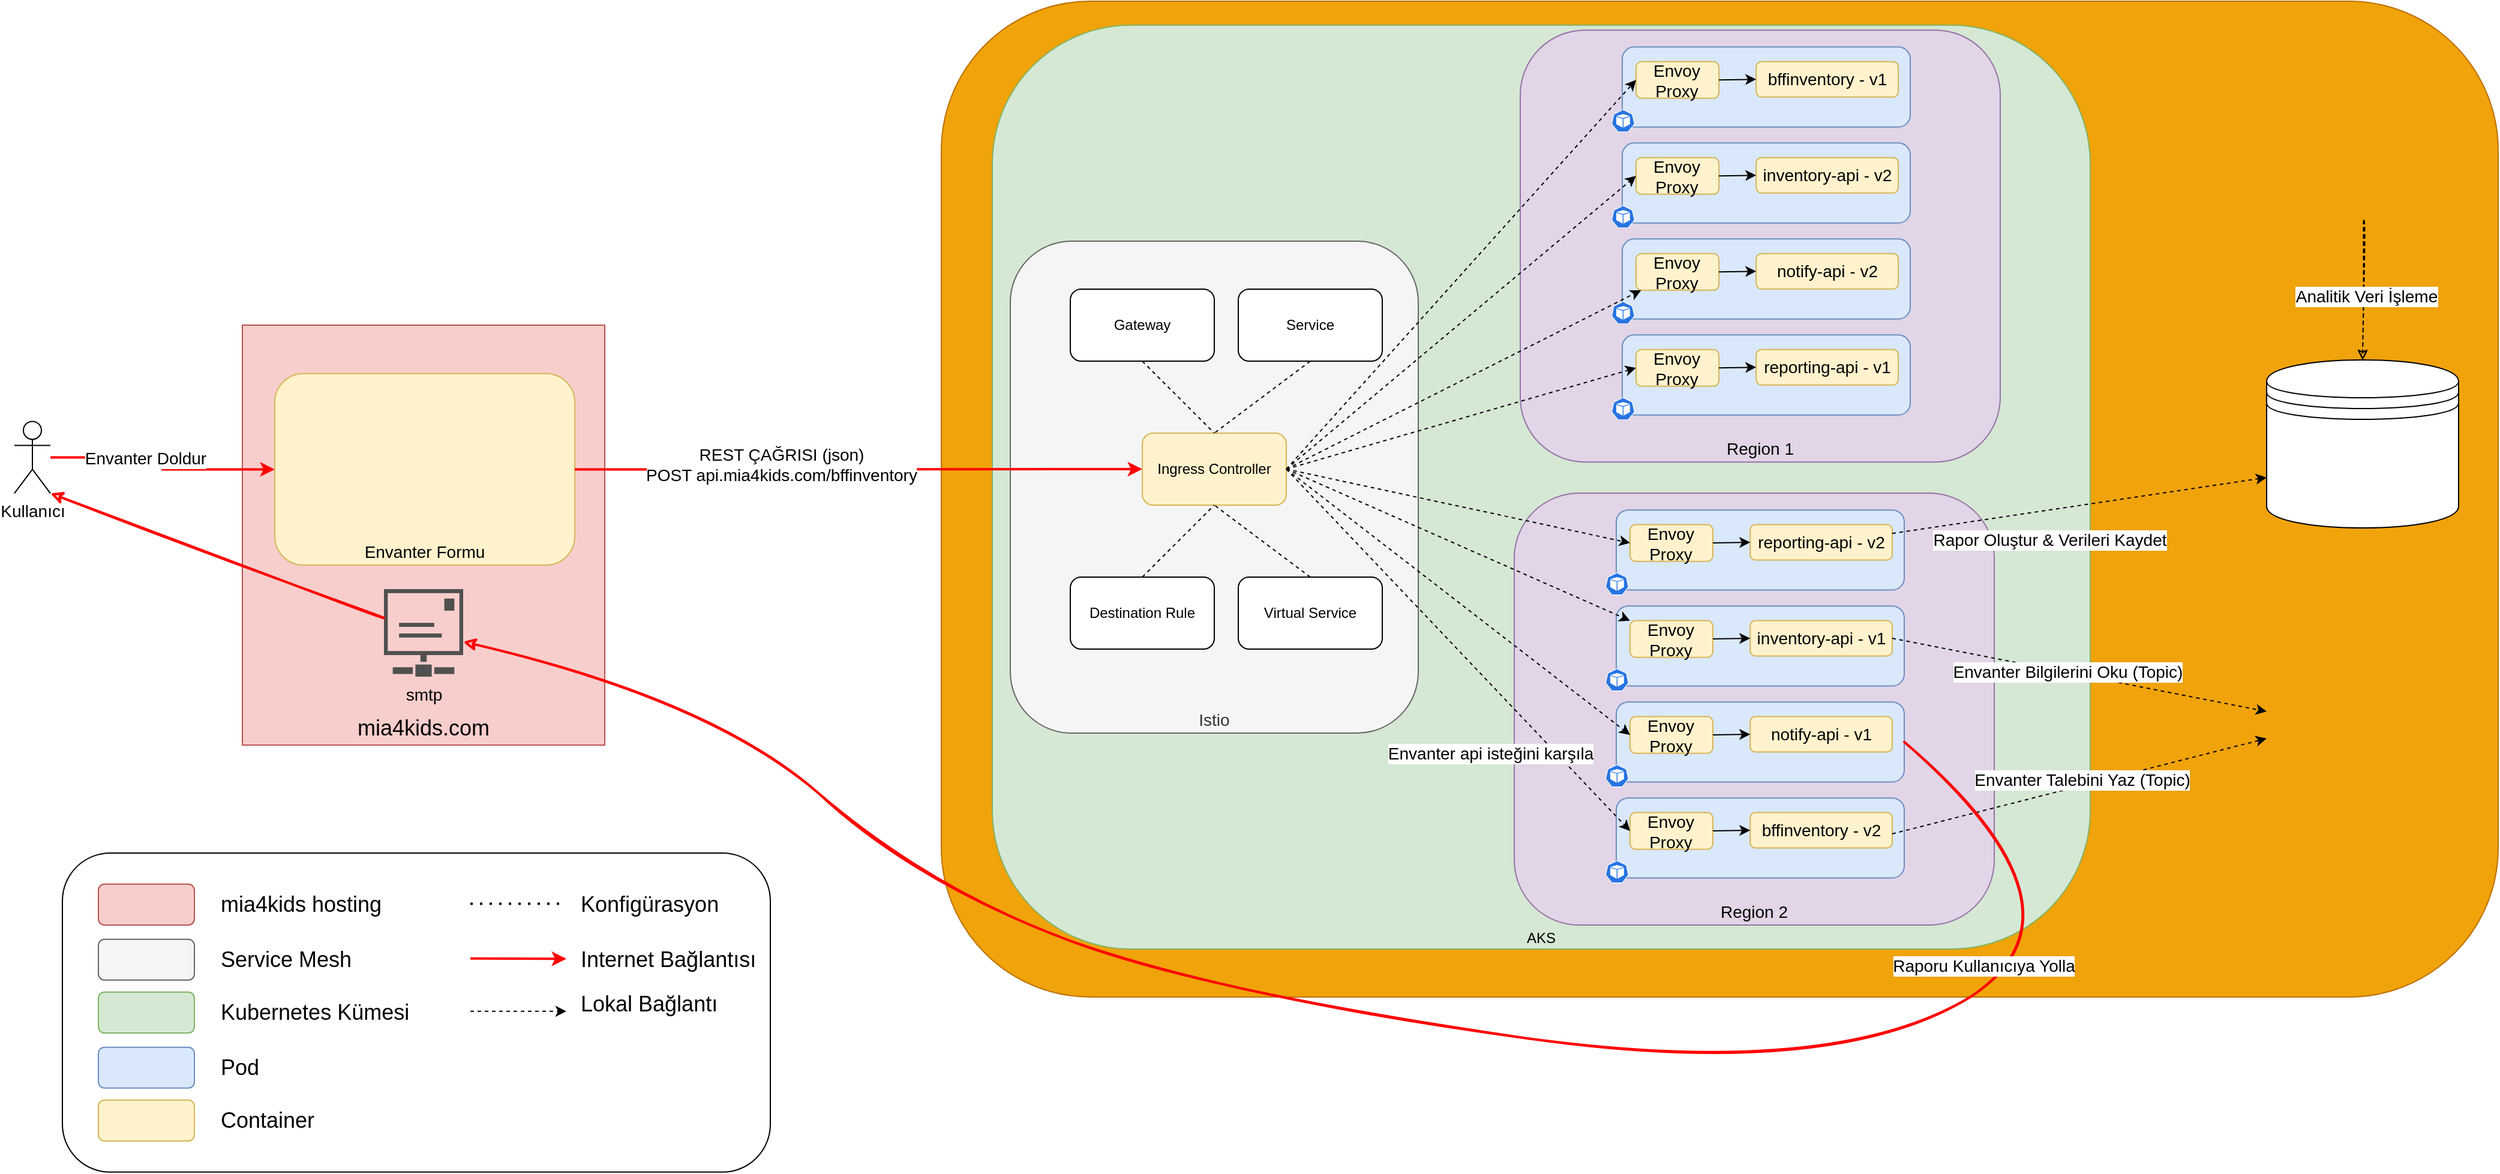 <mxfile version="14.9.8" type="github">
  <diagram id="64BJW6t8a5M6uXcy-y3C" name="Page-1">
    <mxGraphModel dx="2413" dy="1553" grid="1" gridSize="10" guides="1" tooltips="0" connect="1" arrows="1" fold="1" page="0" pageScale="1" pageWidth="850" pageHeight="1100" math="0" shadow="0">
      <root>
        <mxCell id="0" />
        <mxCell id="1" parent="0" />
        <mxCell id="xc0sHy3A4MHcJjiOUEkv-261" value="" style="rounded=1;whiteSpace=wrap;html=1;fontSize=18;align=center;verticalAlign=bottom;fontStyle=1;fillColor=#f0a30a;strokeColor=#BD7000;fontColor=#000000;" vertex="1" parent="1">
          <mxGeometry x="452.5" y="-100" width="1297.5" height="830" as="geometry" />
        </mxCell>
        <mxCell id="xc0sHy3A4MHcJjiOUEkv-39" value="AKS" style="rounded=1;whiteSpace=wrap;html=1;fontSize=12;align=center;verticalAlign=bottom;fillColor=#d5e8d4;strokeColor=#82b366;" vertex="1" parent="1">
          <mxGeometry x="495" y="-80" width="915" height="770" as="geometry" />
        </mxCell>
        <mxCell id="xc0sHy3A4MHcJjiOUEkv-48" value="Istio" style="rounded=1;whiteSpace=wrap;html=1;fontSize=14;align=center;verticalAlign=bottom;fillColor=#f5f5f5;strokeColor=#666666;fontColor=#333333;" vertex="1" parent="1">
          <mxGeometry x="510" y="100" width="340" height="410" as="geometry" />
        </mxCell>
        <mxCell id="xc0sHy3A4MHcJjiOUEkv-1" value="Kullanıcı" style="shape=umlActor;verticalLabelPosition=bottom;verticalAlign=top;html=1;outlineConnect=0;fontSize=14;" vertex="1" parent="1">
          <mxGeometry x="-320" y="250.19" width="30" height="60" as="geometry" />
        </mxCell>
        <mxCell id="xc0sHy3A4MHcJjiOUEkv-37" value="" style="group;fillColor=#f8cecc;strokeColor=#b85450;" vertex="1" connectable="0" parent="1">
          <mxGeometry x="-130" y="170" width="302" height="350" as="geometry" />
        </mxCell>
        <mxCell id="xc0sHy3A4MHcJjiOUEkv-2" value="&lt;font style=&quot;font-size: 18px&quot;&gt;mia4kids.com&lt;/font&gt;" style="whiteSpace=wrap;html=1;verticalAlign=bottom;fillColor=#f8cecc;strokeColor=#b85450;" vertex="1" parent="xc0sHy3A4MHcJjiOUEkv-37">
          <mxGeometry width="302" height="350" as="geometry" />
        </mxCell>
        <mxCell id="xc0sHy3A4MHcJjiOUEkv-36" value="Envanter Formu" style="rounded=1;whiteSpace=wrap;html=1;fontSize=14;align=center;verticalAlign=bottom;fillColor=#fff2cc;strokeColor=#d6b656;" vertex="1" parent="xc0sHy3A4MHcJjiOUEkv-37">
          <mxGeometry x="27" y="40.38" width="250" height="159.62" as="geometry" />
        </mxCell>
        <mxCell id="xc0sHy3A4MHcJjiOUEkv-35" value="" style="shape=image;html=1;verticalAlign=top;verticalLabelPosition=bottom;labelBackgroundColor=#ffffff;imageAspect=0;aspect=fixed;image=https://cdn2.iconfinder.com/data/icons/thin-line-icons-for-seo-and-development-1/64/SEO_planchette_questionnaire-128.png;fontSize=12;" vertex="1" parent="xc0sHy3A4MHcJjiOUEkv-37">
          <mxGeometry x="87" y="40.379" width="128" height="128" as="geometry" />
        </mxCell>
        <mxCell id="xc0sHy3A4MHcJjiOUEkv-189" value="" style="shape=image;imageAspect=0;aspect=fixed;verticalLabelPosition=bottom;verticalAlign=top;rounded=1;fontSize=14;image=https://mia4kids.com/wp-content/uploads/2021/02/cropped-company.png;" vertex="1" parent="xc0sHy3A4MHcJjiOUEkv-37">
          <mxGeometry width="92" height="92" as="geometry" />
        </mxCell>
        <mxCell id="xc0sHy3A4MHcJjiOUEkv-280" value="&lt;font style=&quot;font-size: 14px;&quot;&gt;smtp&lt;/font&gt;" style="pointerEvents=1;shadow=0;dashed=0;html=1;strokeColor=none;fillColor=#505050;labelPosition=center;verticalLabelPosition=bottom;verticalAlign=top;outlineConnect=0;align=center;shape=mxgraph.office.communications.smtp_connector;rounded=1;fontSize=14;" vertex="1" parent="xc0sHy3A4MHcJjiOUEkv-37">
          <mxGeometry x="118" y="220" width="66" height="73" as="geometry" />
        </mxCell>
        <mxCell id="xc0sHy3A4MHcJjiOUEkv-3" value="" style="edgeStyle=orthogonalEdgeStyle;rounded=0;orthogonalLoop=1;jettySize=auto;html=1;entryX=0;entryY=0.5;entryDx=0;entryDy=0;strokeWidth=2;strokeColor=#FF0000;" edge="1" parent="1" source="xc0sHy3A4MHcJjiOUEkv-1" target="xc0sHy3A4MHcJjiOUEkv-36">
          <mxGeometry relative="1" as="geometry" />
        </mxCell>
        <mxCell id="xc0sHy3A4MHcJjiOUEkv-259" value="Envanter Doldur" style="edgeLabel;html=1;align=center;verticalAlign=middle;resizable=0;points=[];fontSize=14;" vertex="1" connectable="0" parent="xc0sHy3A4MHcJjiOUEkv-3">
          <mxGeometry x="-0.198" y="-1" relative="1" as="geometry">
            <mxPoint as="offset" />
          </mxGeometry>
        </mxCell>
        <mxCell id="xc0sHy3A4MHcJjiOUEkv-38" value="Ingress Controller" style="rounded=1;whiteSpace=wrap;html=1;fontSize=12;align=center;verticalAlign=middle;fillColor=#fff2cc;strokeColor=#d6b656;" vertex="1" parent="1">
          <mxGeometry x="620" y="260" width="120" height="60" as="geometry" />
        </mxCell>
        <mxCell id="xc0sHy3A4MHcJjiOUEkv-40" style="edgeStyle=orthogonalEdgeStyle;rounded=0;orthogonalLoop=1;jettySize=auto;html=1;exitX=1;exitY=0.5;exitDx=0;exitDy=0;fontSize=12;strokeColor=#FF0000;strokeWidth=2;" edge="1" parent="1" source="xc0sHy3A4MHcJjiOUEkv-36" target="xc0sHy3A4MHcJjiOUEkv-38">
          <mxGeometry relative="1" as="geometry" />
        </mxCell>
        <mxCell id="xc0sHy3A4MHcJjiOUEkv-257" value="REST ÇAĞRISI (json)&lt;br&gt;POST api.mia4kids.com/bffinventory" style="edgeLabel;html=1;align=center;verticalAlign=middle;resizable=0;points=[];fontSize=14;" vertex="1" connectable="0" parent="xc0sHy3A4MHcJjiOUEkv-40">
          <mxGeometry x="-0.095" y="2" relative="1" as="geometry">
            <mxPoint x="-42" y="-2" as="offset" />
          </mxGeometry>
        </mxCell>
        <mxCell id="xc0sHy3A4MHcJjiOUEkv-45" style="edgeStyle=none;rounded=0;orthogonalLoop=1;jettySize=auto;html=1;exitX=0.5;exitY=0;exitDx=0;exitDy=0;entryX=0.5;entryY=1;entryDx=0;entryDy=0;dashed=1;fontSize=12;endArrow=none;endFill=0;" edge="1" parent="1" source="xc0sHy3A4MHcJjiOUEkv-42" target="xc0sHy3A4MHcJjiOUEkv-38">
          <mxGeometry relative="1" as="geometry" />
        </mxCell>
        <mxCell id="xc0sHy3A4MHcJjiOUEkv-42" value="Destination Rule" style="rounded=1;whiteSpace=wrap;html=1;fontSize=12;align=center;verticalAlign=middle;" vertex="1" parent="1">
          <mxGeometry x="560" y="380" width="120" height="60" as="geometry" />
        </mxCell>
        <mxCell id="xc0sHy3A4MHcJjiOUEkv-47" style="edgeStyle=none;rounded=0;orthogonalLoop=1;jettySize=auto;html=1;exitX=0.5;exitY=1;exitDx=0;exitDy=0;entryX=0.5;entryY=0;entryDx=0;entryDy=0;dashed=1;fontSize=12;endArrow=none;endFill=0;" edge="1" parent="1" source="xc0sHy3A4MHcJjiOUEkv-43" target="xc0sHy3A4MHcJjiOUEkv-38">
          <mxGeometry relative="1" as="geometry" />
        </mxCell>
        <mxCell id="xc0sHy3A4MHcJjiOUEkv-43" value="Gateway" style="rounded=1;whiteSpace=wrap;html=1;fontSize=12;align=center;verticalAlign=middle;" vertex="1" parent="1">
          <mxGeometry x="560" y="140" width="120" height="60" as="geometry" />
        </mxCell>
        <mxCell id="xc0sHy3A4MHcJjiOUEkv-49" value="" style="edgeStyle=none;rounded=0;orthogonalLoop=1;jettySize=auto;html=1;exitX=0.5;exitY=0;exitDx=0;exitDy=0;entryX=0.5;entryY=1;entryDx=0;entryDy=0;dashed=1;fontSize=12;endArrow=none;endFill=0;" edge="1" parent="1" source="xc0sHy3A4MHcJjiOUEkv-41" target="xc0sHy3A4MHcJjiOUEkv-38">
          <mxGeometry relative="1" as="geometry">
            <mxPoint x="760" y="380" as="sourcePoint" />
            <mxPoint x="680" y="320" as="targetPoint" />
          </mxGeometry>
        </mxCell>
        <mxCell id="xc0sHy3A4MHcJjiOUEkv-54" style="edgeStyle=none;rounded=0;orthogonalLoop=1;jettySize=auto;html=1;exitX=0.5;exitY=1;exitDx=0;exitDy=0;dashed=1;fontSize=14;endArrow=none;endFill=0;" edge="1" parent="1" source="xc0sHy3A4MHcJjiOUEkv-53">
          <mxGeometry relative="1" as="geometry">
            <mxPoint x="680" y="260" as="targetPoint" />
          </mxGeometry>
        </mxCell>
        <mxCell id="xc0sHy3A4MHcJjiOUEkv-53" value="Service" style="rounded=1;whiteSpace=wrap;html=1;fontSize=12;align=center;verticalAlign=middle;" vertex="1" parent="1">
          <mxGeometry x="700" y="140" width="120" height="60" as="geometry" />
        </mxCell>
        <mxCell id="xc0sHy3A4MHcJjiOUEkv-41" value="Virtual Service" style="rounded=1;whiteSpace=wrap;html=1;fontSize=12;align=center;verticalAlign=middle;" vertex="1" parent="1">
          <mxGeometry x="700" y="380" width="120" height="60" as="geometry" />
        </mxCell>
        <mxCell id="xc0sHy3A4MHcJjiOUEkv-192" value="" style="group" vertex="1" connectable="0" parent="1">
          <mxGeometry x="1557" y="199" width="160" height="140" as="geometry" />
        </mxCell>
        <mxCell id="xc0sHy3A4MHcJjiOUEkv-191" value="" style="shape=datastore;whiteSpace=wrap;html=1;rounded=1;fontSize=14;align=center;verticalAlign=middle;" vertex="1" parent="xc0sHy3A4MHcJjiOUEkv-192">
          <mxGeometry width="160" height="140" as="geometry" />
        </mxCell>
        <mxCell id="xc0sHy3A4MHcJjiOUEkv-190" value="" style="shape=image;imageAspect=0;aspect=fixed;verticalLabelPosition=bottom;verticalAlign=top;rounded=1;fontSize=14;image=https://upload.wikimedia.org/wikipedia/commons/5/5e/Cassandra_logo.svg;" vertex="1" parent="xc0sHy3A4MHcJjiOUEkv-192">
          <mxGeometry x="30.02" y="60" width="99.96" height="67" as="geometry" />
        </mxCell>
        <mxCell id="xc0sHy3A4MHcJjiOUEkv-94" value="" style="group" vertex="1" connectable="0" parent="1">
          <mxGeometry x="972.94" y="421.667" width="187.06" height="90.148" as="geometry" />
        </mxCell>
        <mxCell id="xc0sHy3A4MHcJjiOUEkv-99" value="" style="shape=image;html=1;verticalAlign=top;verticalLabelPosition=bottom;labelBackgroundColor=#ffffff;imageAspect=0;aspect=fixed;image=https://cdn4.iconfinder.com/data/icons/logos-and-brands/512/267_Python_logo-128.png;fontSize=14;" vertex="1" parent="xc0sHy3A4MHcJjiOUEkv-94">
          <mxGeometry x="79.5" y="32.347" width="5.031" height="5.031" as="geometry" />
        </mxCell>
        <mxCell id="xc0sHy3A4MHcJjiOUEkv-154" value="" style="group" vertex="1" connectable="0" parent="1">
          <mxGeometry x="925" y="285.91" width="400" height="360" as="geometry" />
        </mxCell>
        <mxCell id="xc0sHy3A4MHcJjiOUEkv-204" value="" style="group" vertex="1" connectable="0" parent="xc0sHy3A4MHcJjiOUEkv-154">
          <mxGeometry x="5" y="24.09" width="400" height="360" as="geometry" />
        </mxCell>
        <mxCell id="xc0sHy3A4MHcJjiOUEkv-93" value="Region 2" style="rounded=1;whiteSpace=wrap;html=1;fontSize=14;align=center;verticalAlign=bottom;fillColor=#e1d5e7;strokeColor=#9673a6;" vertex="1" parent="xc0sHy3A4MHcJjiOUEkv-204">
          <mxGeometry width="400" height="360" as="geometry" />
        </mxCell>
        <mxCell id="xc0sHy3A4MHcJjiOUEkv-122" value="" style="group" vertex="1" connectable="0" parent="xc0sHy3A4MHcJjiOUEkv-204">
          <mxGeometry x="75" y="14.09" width="250" height="70.996" as="geometry" />
        </mxCell>
        <mxCell id="xc0sHy3A4MHcJjiOUEkv-95" value="" style="rounded=1;whiteSpace=wrap;html=1;fontSize=14;align=center;verticalAlign=bottom;fillColor=#dae8fc;strokeColor=#6c8ebf;" vertex="1" parent="xc0sHy3A4MHcJjiOUEkv-122">
          <mxGeometry x="9.996" width="240.004" height="66.67" as="geometry" />
        </mxCell>
        <mxCell id="xc0sHy3A4MHcJjiOUEkv-97" value="Envoy Proxy" style="rounded=1;whiteSpace=wrap;html=1;fontSize=14;align=center;verticalAlign=middle;fillColor=#fff2cc;strokeColor=#d6b656;" vertex="1" parent="xc0sHy3A4MHcJjiOUEkv-122">
          <mxGeometry x="21.497" y="12.153" width="69.001" height="30.587" as="geometry" />
        </mxCell>
        <mxCell id="xc0sHy3A4MHcJjiOUEkv-98" value="reporting-api - v2" style="rounded=1;whiteSpace=wrap;html=1;fontSize=14;align=center;verticalAlign=middle;fillColor=#fff2cc;strokeColor=#d6b656;" vertex="1" parent="xc0sHy3A4MHcJjiOUEkv-122">
          <mxGeometry x="121.62" y="12.151" width="118.38" height="29.518" as="geometry" />
        </mxCell>
        <mxCell id="xc0sHy3A4MHcJjiOUEkv-117" value="" style="shape=image;html=1;verticalAlign=top;verticalLabelPosition=bottom;labelBackgroundColor=#ffffff;imageAspect=0;aspect=fixed;image=https://cdn4.iconfinder.com/data/icons/logos-and-brands/512/267_Python_logo-128.png;fontSize=14;" vertex="1" parent="xc0sHy3A4MHcJjiOUEkv-122">
          <mxGeometry x="115.37" y="31.774" width="20.4" height="20.4" as="geometry" />
        </mxCell>
        <mxCell id="xc0sHy3A4MHcJjiOUEkv-100" style="edgeStyle=none;rounded=0;orthogonalLoop=1;jettySize=auto;html=1;exitX=1;exitY=0.5;exitDx=0;exitDy=0;entryX=0;entryY=0.5;entryDx=0;entryDy=0;fontSize=14;endArrow=classic;endFill=1;" edge="1" parent="xc0sHy3A4MHcJjiOUEkv-122" source="xc0sHy3A4MHcJjiOUEkv-97" target="xc0sHy3A4MHcJjiOUEkv-98">
          <mxGeometry relative="1" as="geometry" />
        </mxCell>
        <mxCell id="xc0sHy3A4MHcJjiOUEkv-96" value="" style="html=1;dashed=0;whitespace=wrap;fillColor=#2875E2;strokeColor=#ffffff;points=[[0.005,0.63,0],[0.1,0.2,0],[0.9,0.2,0],[0.5,0,0],[0.995,0.63,0],[0.72,0.99,0],[0.5,1,0],[0.28,0.99,0]];shape=mxgraph.kubernetes.icon;prIcon=pod;fontSize=14;align=center;verticalAlign=bottom;" vertex="1" parent="xc0sHy3A4MHcJjiOUEkv-122">
          <mxGeometry x="-10" y="52.172" width="41.37" height="18.824" as="geometry" />
        </mxCell>
        <mxCell id="xc0sHy3A4MHcJjiOUEkv-139" value="" style="group" vertex="1" connectable="0" parent="xc0sHy3A4MHcJjiOUEkv-204">
          <mxGeometry x="75" y="94.09" width="295" height="125.91" as="geometry" />
        </mxCell>
        <mxCell id="xc0sHy3A4MHcJjiOUEkv-140" value="" style="rounded=1;whiteSpace=wrap;html=1;fontSize=14;align=center;verticalAlign=bottom;fillColor=#dae8fc;strokeColor=#6c8ebf;" vertex="1" parent="xc0sHy3A4MHcJjiOUEkv-139">
          <mxGeometry x="9.996" width="240.004" height="66.67" as="geometry" />
        </mxCell>
        <mxCell id="xc0sHy3A4MHcJjiOUEkv-141" value="Envoy Proxy" style="rounded=1;whiteSpace=wrap;html=1;fontSize=14;align=center;verticalAlign=middle;fillColor=#fff2cc;strokeColor=#d6b656;" vertex="1" parent="xc0sHy3A4MHcJjiOUEkv-139">
          <mxGeometry x="21.497" y="12.153" width="69.001" height="30.587" as="geometry" />
        </mxCell>
        <mxCell id="xc0sHy3A4MHcJjiOUEkv-142" value="inventory-api - v1" style="rounded=1;whiteSpace=wrap;html=1;fontSize=14;align=center;verticalAlign=middle;fillColor=#fff2cc;strokeColor=#d6b656;" vertex="1" parent="xc0sHy3A4MHcJjiOUEkv-139">
          <mxGeometry x="121.62" y="12.151" width="118.38" height="29.518" as="geometry" />
        </mxCell>
        <mxCell id="xc0sHy3A4MHcJjiOUEkv-143" value="" style="shape=image;html=1;verticalAlign=top;verticalLabelPosition=bottom;labelBackgroundColor=#ffffff;imageAspect=0;aspect=fixed;image=https://cdn4.iconfinder.com/data/icons/logos-and-brands/512/267_Python_logo-128.png;fontSize=14;" vertex="1" parent="xc0sHy3A4MHcJjiOUEkv-139">
          <mxGeometry x="115.37" y="31.774" width="20.4" height="20.4" as="geometry" />
        </mxCell>
        <mxCell id="xc0sHy3A4MHcJjiOUEkv-144" style="edgeStyle=none;rounded=0;orthogonalLoop=1;jettySize=auto;html=1;exitX=1;exitY=0.5;exitDx=0;exitDy=0;entryX=0;entryY=0.5;entryDx=0;entryDy=0;fontSize=14;endArrow=classic;endFill=1;" edge="1" parent="xc0sHy3A4MHcJjiOUEkv-139" source="xc0sHy3A4MHcJjiOUEkv-141" target="xc0sHy3A4MHcJjiOUEkv-142">
          <mxGeometry relative="1" as="geometry" />
        </mxCell>
        <mxCell id="xc0sHy3A4MHcJjiOUEkv-145" value="" style="html=1;dashed=0;whitespace=wrap;fillColor=#2875E2;strokeColor=#ffffff;points=[[0.005,0.63,0],[0.1,0.2,0],[0.9,0.2,0],[0.5,0,0],[0.995,0.63,0],[0.72,0.99,0],[0.5,1,0],[0.28,0.99,0]];shape=mxgraph.kubernetes.icon;prIcon=pod;fontSize=14;align=center;verticalAlign=bottom;" vertex="1" parent="xc0sHy3A4MHcJjiOUEkv-139">
          <mxGeometry x="-10" y="52.172" width="41.37" height="18.824" as="geometry" />
        </mxCell>
        <mxCell id="xc0sHy3A4MHcJjiOUEkv-147" value="" style="group" vertex="1" connectable="0" parent="xc0sHy3A4MHcJjiOUEkv-204">
          <mxGeometry x="75" y="174.09" width="250" height="70.996" as="geometry" />
        </mxCell>
        <mxCell id="xc0sHy3A4MHcJjiOUEkv-148" value="" style="rounded=1;whiteSpace=wrap;html=1;fontSize=14;align=center;verticalAlign=bottom;fillColor=#dae8fc;strokeColor=#6c8ebf;" vertex="1" parent="xc0sHy3A4MHcJjiOUEkv-147">
          <mxGeometry x="9.996" width="240.004" height="66.67" as="geometry" />
        </mxCell>
        <mxCell id="xc0sHy3A4MHcJjiOUEkv-149" value="Envoy Proxy" style="rounded=1;whiteSpace=wrap;html=1;fontSize=14;align=center;verticalAlign=middle;fillColor=#fff2cc;strokeColor=#d6b656;" vertex="1" parent="xc0sHy3A4MHcJjiOUEkv-147">
          <mxGeometry x="21.497" y="12.153" width="69.001" height="30.587" as="geometry" />
        </mxCell>
        <mxCell id="xc0sHy3A4MHcJjiOUEkv-150" value="notify-api - v1" style="rounded=1;whiteSpace=wrap;html=1;fontSize=14;align=center;verticalAlign=middle;fillColor=#fff2cc;strokeColor=#d6b656;" vertex="1" parent="xc0sHy3A4MHcJjiOUEkv-147">
          <mxGeometry x="121.62" y="12.151" width="118.38" height="29.518" as="geometry" />
        </mxCell>
        <mxCell id="xc0sHy3A4MHcJjiOUEkv-151" value="" style="shape=image;html=1;verticalAlign=top;verticalLabelPosition=bottom;labelBackgroundColor=#ffffff;imageAspect=0;aspect=fixed;image=https://cdn4.iconfinder.com/data/icons/logos-and-brands/512/267_Python_logo-128.png;fontSize=14;" vertex="1" parent="xc0sHy3A4MHcJjiOUEkv-147">
          <mxGeometry x="115.37" y="31.774" width="20.4" height="20.4" as="geometry" />
        </mxCell>
        <mxCell id="xc0sHy3A4MHcJjiOUEkv-152" style="edgeStyle=none;rounded=0;orthogonalLoop=1;jettySize=auto;html=1;exitX=1;exitY=0.5;exitDx=0;exitDy=0;entryX=0;entryY=0.5;entryDx=0;entryDy=0;fontSize=14;endArrow=classic;endFill=1;" edge="1" parent="xc0sHy3A4MHcJjiOUEkv-147" source="xc0sHy3A4MHcJjiOUEkv-149" target="xc0sHy3A4MHcJjiOUEkv-150">
          <mxGeometry relative="1" as="geometry" />
        </mxCell>
        <mxCell id="xc0sHy3A4MHcJjiOUEkv-153" value="" style="html=1;dashed=0;whitespace=wrap;fillColor=#2875E2;strokeColor=#ffffff;points=[[0.005,0.63,0],[0.1,0.2,0],[0.9,0.2,0],[0.5,0,0],[0.995,0.63,0],[0.72,0.99,0],[0.5,1,0],[0.28,0.99,0]];shape=mxgraph.kubernetes.icon;prIcon=pod;fontSize=14;align=center;verticalAlign=bottom;" vertex="1" parent="xc0sHy3A4MHcJjiOUEkv-147">
          <mxGeometry x="-10" y="52.172" width="41.37" height="18.824" as="geometry" />
        </mxCell>
        <mxCell id="xc0sHy3A4MHcJjiOUEkv-197" value="" style="group" vertex="1" connectable="0" parent="xc0sHy3A4MHcJjiOUEkv-204">
          <mxGeometry x="75" y="254.09" width="250" height="70.996" as="geometry" />
        </mxCell>
        <mxCell id="xc0sHy3A4MHcJjiOUEkv-198" value="" style="rounded=1;whiteSpace=wrap;html=1;fontSize=14;align=center;verticalAlign=bottom;fillColor=#dae8fc;strokeColor=#6c8ebf;" vertex="1" parent="xc0sHy3A4MHcJjiOUEkv-197">
          <mxGeometry x="9.996" width="240.004" height="66.67" as="geometry" />
        </mxCell>
        <mxCell id="xc0sHy3A4MHcJjiOUEkv-199" value="Envoy Proxy" style="rounded=1;whiteSpace=wrap;html=1;fontSize=14;align=center;verticalAlign=middle;fillColor=#fff2cc;strokeColor=#d6b656;" vertex="1" parent="xc0sHy3A4MHcJjiOUEkv-197">
          <mxGeometry x="21.497" y="12.153" width="69.001" height="30.587" as="geometry" />
        </mxCell>
        <mxCell id="xc0sHy3A4MHcJjiOUEkv-200" value="bffinventory - v2" style="rounded=1;whiteSpace=wrap;html=1;fontSize=14;align=center;verticalAlign=middle;fillColor=#fff2cc;strokeColor=#d6b656;" vertex="1" parent="xc0sHy3A4MHcJjiOUEkv-197">
          <mxGeometry x="121.62" y="12.151" width="118.38" height="29.518" as="geometry" />
        </mxCell>
        <mxCell id="xc0sHy3A4MHcJjiOUEkv-201" value="" style="shape=image;html=1;verticalAlign=top;verticalLabelPosition=bottom;labelBackgroundColor=#ffffff;imageAspect=0;aspect=fixed;image=https://cdn4.iconfinder.com/data/icons/logos-and-brands/512/267_Python_logo-128.png;fontSize=14;" vertex="1" parent="xc0sHy3A4MHcJjiOUEkv-197">
          <mxGeometry x="115.37" y="31.774" width="20.4" height="20.4" as="geometry" />
        </mxCell>
        <mxCell id="xc0sHy3A4MHcJjiOUEkv-202" style="edgeStyle=none;rounded=0;orthogonalLoop=1;jettySize=auto;html=1;exitX=1;exitY=0.5;exitDx=0;exitDy=0;entryX=0;entryY=0.5;entryDx=0;entryDy=0;fontSize=14;endArrow=classic;endFill=1;" edge="1" parent="xc0sHy3A4MHcJjiOUEkv-197" source="xc0sHy3A4MHcJjiOUEkv-199" target="xc0sHy3A4MHcJjiOUEkv-200">
          <mxGeometry relative="1" as="geometry" />
        </mxCell>
        <mxCell id="xc0sHy3A4MHcJjiOUEkv-203" value="" style="html=1;dashed=0;whitespace=wrap;fillColor=#2875E2;strokeColor=#ffffff;points=[[0.005,0.63,0],[0.1,0.2,0],[0.9,0.2,0],[0.5,0,0],[0.995,0.63,0],[0.72,0.99,0],[0.5,1,0],[0.28,0.99,0]];shape=mxgraph.kubernetes.icon;prIcon=pod;fontSize=14;align=center;verticalAlign=bottom;" vertex="1" parent="xc0sHy3A4MHcJjiOUEkv-197">
          <mxGeometry x="-10" y="52.172" width="41.37" height="18.824" as="geometry" />
        </mxCell>
        <mxCell id="xc0sHy3A4MHcJjiOUEkv-157" style="edgeStyle=none;rounded=0;orthogonalLoop=1;jettySize=auto;html=1;exitX=1;exitY=0.5;exitDx=0;exitDy=0;entryX=0;entryY=0.5;entryDx=0;entryDy=0;dashed=1;fontSize=14;endArrow=classic;endFill=1;strokeColor=#000000;strokeWidth=1;" edge="1" parent="1" source="xc0sHy3A4MHcJjiOUEkv-38" target="xc0sHy3A4MHcJjiOUEkv-149">
          <mxGeometry relative="1" as="geometry" />
        </mxCell>
        <mxCell id="xc0sHy3A4MHcJjiOUEkv-156" style="edgeStyle=none;rounded=0;orthogonalLoop=1;jettySize=auto;html=1;exitX=1;exitY=0.5;exitDx=0;exitDy=0;dashed=1;fontSize=14;endArrow=classic;endFill=1;strokeColor=#000000;strokeWidth=1;" edge="1" parent="1" source="xc0sHy3A4MHcJjiOUEkv-38" target="xc0sHy3A4MHcJjiOUEkv-141">
          <mxGeometry relative="1" as="geometry" />
        </mxCell>
        <mxCell id="xc0sHy3A4MHcJjiOUEkv-101" style="edgeStyle=none;rounded=0;orthogonalLoop=1;jettySize=auto;html=1;exitX=1;exitY=0.5;exitDx=0;exitDy=0;entryX=0;entryY=0.5;entryDx=0;entryDy=0;fontSize=14;endArrow=classic;endFill=1;strokeWidth=1;dashed=1;" edge="1" parent="1" source="xc0sHy3A4MHcJjiOUEkv-38" target="xc0sHy3A4MHcJjiOUEkv-97">
          <mxGeometry relative="1" as="geometry" />
        </mxCell>
        <mxCell id="xc0sHy3A4MHcJjiOUEkv-205" style="edgeStyle=none;rounded=0;sketch=0;orthogonalLoop=1;jettySize=auto;html=1;exitX=1;exitY=0.5;exitDx=0;exitDy=0;entryX=0;entryY=0.5;entryDx=0;entryDy=0;dashed=1;fontSize=14;endArrow=classic;endFill=1;strokeColor=#000000;strokeWidth=1;" edge="1" parent="1" source="xc0sHy3A4MHcJjiOUEkv-38" target="xc0sHy3A4MHcJjiOUEkv-199">
          <mxGeometry relative="1" as="geometry" />
        </mxCell>
        <mxCell id="xc0sHy3A4MHcJjiOUEkv-260" value="Envanter api isteğini karşıla" style="edgeLabel;html=1;align=center;verticalAlign=middle;resizable=0;points=[];fontSize=14;" vertex="1" connectable="0" parent="xc0sHy3A4MHcJjiOUEkv-205">
          <mxGeometry x="0.166" relative="1" as="geometry">
            <mxPoint x="3" y="61" as="offset" />
          </mxGeometry>
        </mxCell>
        <mxCell id="xc0sHy3A4MHcJjiOUEkv-206" value="" style="shape=image;imageAspect=0;aspect=fixed;verticalLabelPosition=bottom;verticalAlign=top;rounded=1;fontSize=14;image=https://devveri.com/wp-content/uploads/2015/09/kafka-logo-wide.png;" vertex="1" parent="1">
          <mxGeometry x="1557" y="447" width="161.94" height="90" as="geometry" />
        </mxCell>
        <mxCell id="xc0sHy3A4MHcJjiOUEkv-194" style="edgeStyle=none;rounded=0;orthogonalLoop=1;jettySize=auto;html=1;exitX=1;exitY=0.25;exitDx=0;exitDy=0;dashed=1;fontSize=14;endArrow=classic;endFill=1;strokeColor=#000000;strokeWidth=1;entryX=0;entryY=0.7;entryDx=0;entryDy=0;" edge="1" parent="1" source="xc0sHy3A4MHcJjiOUEkv-98" target="xc0sHy3A4MHcJjiOUEkv-191">
          <mxGeometry relative="1" as="geometry">
            <mxPoint x="1440" y="250" as="targetPoint" />
          </mxGeometry>
        </mxCell>
        <mxCell id="xc0sHy3A4MHcJjiOUEkv-253" value="Rapor Oluştur &amp;amp; Verileri Kaydet" style="edgeLabel;html=1;align=center;verticalAlign=middle;resizable=0;points=[];fontSize=14;" vertex="1" connectable="0" parent="xc0sHy3A4MHcJjiOUEkv-194">
          <mxGeometry x="0.005" relative="1" as="geometry">
            <mxPoint x="-26" y="29" as="offset" />
          </mxGeometry>
        </mxCell>
        <mxCell id="xc0sHy3A4MHcJjiOUEkv-209" style="edgeStyle=none;rounded=0;sketch=0;orthogonalLoop=1;jettySize=auto;html=1;entryX=0;entryY=0.5;entryDx=0;entryDy=0;dashed=1;fontSize=14;endArrow=classic;endFill=1;strokeColor=#000000;strokeWidth=1;" edge="1" parent="1" target="xc0sHy3A4MHcJjiOUEkv-206">
          <mxGeometry relative="1" as="geometry">
            <mxPoint x="1245" y="431" as="sourcePoint" />
          </mxGeometry>
        </mxCell>
        <mxCell id="xc0sHy3A4MHcJjiOUEkv-254" value="Envanter Bilgilerini Oku (Topic)" style="edgeLabel;html=1;align=center;verticalAlign=middle;resizable=0;points=[];fontSize=14;" vertex="1" connectable="0" parent="xc0sHy3A4MHcJjiOUEkv-209">
          <mxGeometry x="-0.069" y="1" relative="1" as="geometry">
            <mxPoint as="offset" />
          </mxGeometry>
        </mxCell>
        <mxCell id="xc0sHy3A4MHcJjiOUEkv-210" style="edgeStyle=none;rounded=0;sketch=0;orthogonalLoop=1;jettySize=auto;html=1;exitX=1;exitY=0.602;exitDx=0;exitDy=0;entryX=0;entryY=0.75;entryDx=0;entryDy=0;dashed=1;fontSize=14;endArrow=classic;endFill=1;strokeColor=#000000;strokeWidth=1;exitPerimeter=0;" edge="1" parent="1" source="xc0sHy3A4MHcJjiOUEkv-200" target="xc0sHy3A4MHcJjiOUEkv-206">
          <mxGeometry relative="1" as="geometry" />
        </mxCell>
        <mxCell id="xc0sHy3A4MHcJjiOUEkv-255" value="Envanter Talebini Yaz (Topic)" style="edgeLabel;html=1;align=center;verticalAlign=middle;resizable=0;points=[];fontSize=14;" vertex="1" connectable="0" parent="xc0sHy3A4MHcJjiOUEkv-210">
          <mxGeometry x="-0.243" y="-4" relative="1" as="geometry">
            <mxPoint x="39" y="-19" as="offset" />
          </mxGeometry>
        </mxCell>
        <mxCell id="xc0sHy3A4MHcJjiOUEkv-211" value="" style="group" vertex="1" connectable="0" parent="1">
          <mxGeometry x="930" y="-100" width="400" height="360" as="geometry" />
        </mxCell>
        <mxCell id="xc0sHy3A4MHcJjiOUEkv-212" value="" style="group" vertex="1" connectable="0" parent="xc0sHy3A4MHcJjiOUEkv-211">
          <mxGeometry x="5" y="24.09" width="400" height="360" as="geometry" />
        </mxCell>
        <mxCell id="xc0sHy3A4MHcJjiOUEkv-213" value="Region 1" style="rounded=1;whiteSpace=wrap;html=1;fontSize=14;align=center;verticalAlign=bottom;fillColor=#e1d5e7;strokeColor=#9673a6;" vertex="1" parent="xc0sHy3A4MHcJjiOUEkv-212">
          <mxGeometry width="400" height="360" as="geometry" />
        </mxCell>
        <mxCell id="xc0sHy3A4MHcJjiOUEkv-214" value="" style="group" vertex="1" connectable="0" parent="xc0sHy3A4MHcJjiOUEkv-212">
          <mxGeometry x="75" y="14.09" width="250" height="70.996" as="geometry" />
        </mxCell>
        <mxCell id="xc0sHy3A4MHcJjiOUEkv-215" value="" style="rounded=1;whiteSpace=wrap;html=1;fontSize=14;align=center;verticalAlign=bottom;fillColor=#dae8fc;strokeColor=#6c8ebf;" vertex="1" parent="xc0sHy3A4MHcJjiOUEkv-214">
          <mxGeometry x="9.996" width="240.004" height="66.67" as="geometry" />
        </mxCell>
        <mxCell id="xc0sHy3A4MHcJjiOUEkv-216" value="Envoy Proxy" style="rounded=1;whiteSpace=wrap;html=1;fontSize=14;align=center;verticalAlign=middle;fillColor=#fff2cc;strokeColor=#d6b656;" vertex="1" parent="xc0sHy3A4MHcJjiOUEkv-214">
          <mxGeometry x="21.497" y="12.153" width="69.001" height="30.587" as="geometry" />
        </mxCell>
        <mxCell id="xc0sHy3A4MHcJjiOUEkv-217" value="bffinventory - v1" style="rounded=1;whiteSpace=wrap;html=1;fontSize=14;align=center;verticalAlign=middle;fillColor=#fff2cc;strokeColor=#d6b656;" vertex="1" parent="xc0sHy3A4MHcJjiOUEkv-214">
          <mxGeometry x="121.62" y="12.151" width="118.38" height="29.518" as="geometry" />
        </mxCell>
        <mxCell id="xc0sHy3A4MHcJjiOUEkv-218" value="" style="shape=image;html=1;verticalAlign=top;verticalLabelPosition=bottom;labelBackgroundColor=#ffffff;imageAspect=0;aspect=fixed;image=https://cdn4.iconfinder.com/data/icons/logos-and-brands/512/267_Python_logo-128.png;fontSize=14;" vertex="1" parent="xc0sHy3A4MHcJjiOUEkv-214">
          <mxGeometry x="115.37" y="31.774" width="20.4" height="20.4" as="geometry" />
        </mxCell>
        <mxCell id="xc0sHy3A4MHcJjiOUEkv-219" style="edgeStyle=none;rounded=0;orthogonalLoop=1;jettySize=auto;html=1;exitX=1;exitY=0.5;exitDx=0;exitDy=0;entryX=0;entryY=0.5;entryDx=0;entryDy=0;fontSize=14;endArrow=classic;endFill=1;" edge="1" parent="xc0sHy3A4MHcJjiOUEkv-214" source="xc0sHy3A4MHcJjiOUEkv-216" target="xc0sHy3A4MHcJjiOUEkv-217">
          <mxGeometry relative="1" as="geometry" />
        </mxCell>
        <mxCell id="xc0sHy3A4MHcJjiOUEkv-220" value="" style="html=1;dashed=0;whitespace=wrap;fillColor=#2875E2;strokeColor=#ffffff;points=[[0.005,0.63,0],[0.1,0.2,0],[0.9,0.2,0],[0.5,0,0],[0.995,0.63,0],[0.72,0.99,0],[0.5,1,0],[0.28,0.99,0]];shape=mxgraph.kubernetes.icon;prIcon=pod;fontSize=14;align=center;verticalAlign=bottom;" vertex="1" parent="xc0sHy3A4MHcJjiOUEkv-214">
          <mxGeometry x="-10" y="52.172" width="41.37" height="18.824" as="geometry" />
        </mxCell>
        <mxCell id="xc0sHy3A4MHcJjiOUEkv-221" value="" style="group" vertex="1" connectable="0" parent="xc0sHy3A4MHcJjiOUEkv-212">
          <mxGeometry x="75" y="94.09" width="250" height="70.996" as="geometry" />
        </mxCell>
        <mxCell id="xc0sHy3A4MHcJjiOUEkv-222" value="" style="rounded=1;whiteSpace=wrap;html=1;fontSize=14;align=center;verticalAlign=bottom;fillColor=#dae8fc;strokeColor=#6c8ebf;" vertex="1" parent="xc0sHy3A4MHcJjiOUEkv-221">
          <mxGeometry x="9.996" width="240.004" height="66.67" as="geometry" />
        </mxCell>
        <mxCell id="xc0sHy3A4MHcJjiOUEkv-223" value="Envoy Proxy" style="rounded=1;whiteSpace=wrap;html=1;fontSize=14;align=center;verticalAlign=middle;fillColor=#fff2cc;strokeColor=#d6b656;" vertex="1" parent="xc0sHy3A4MHcJjiOUEkv-221">
          <mxGeometry x="21.497" y="12.153" width="69.001" height="30.587" as="geometry" />
        </mxCell>
        <mxCell id="xc0sHy3A4MHcJjiOUEkv-224" value="inventory-api - v2" style="rounded=1;whiteSpace=wrap;html=1;fontSize=14;align=center;verticalAlign=middle;fillColor=#fff2cc;strokeColor=#d6b656;" vertex="1" parent="xc0sHy3A4MHcJjiOUEkv-221">
          <mxGeometry x="121.62" y="12.151" width="118.38" height="29.518" as="geometry" />
        </mxCell>
        <mxCell id="xc0sHy3A4MHcJjiOUEkv-225" value="" style="shape=image;html=1;verticalAlign=top;verticalLabelPosition=bottom;labelBackgroundColor=#ffffff;imageAspect=0;aspect=fixed;image=https://cdn4.iconfinder.com/data/icons/logos-and-brands/512/267_Python_logo-128.png;fontSize=14;" vertex="1" parent="xc0sHy3A4MHcJjiOUEkv-221">
          <mxGeometry x="115.37" y="31.774" width="20.4" height="20.4" as="geometry" />
        </mxCell>
        <mxCell id="xc0sHy3A4MHcJjiOUEkv-226" style="edgeStyle=none;rounded=0;orthogonalLoop=1;jettySize=auto;html=1;exitX=1;exitY=0.5;exitDx=0;exitDy=0;entryX=0;entryY=0.5;entryDx=0;entryDy=0;fontSize=14;endArrow=classic;endFill=1;" edge="1" parent="xc0sHy3A4MHcJjiOUEkv-221" source="xc0sHy3A4MHcJjiOUEkv-223" target="xc0sHy3A4MHcJjiOUEkv-224">
          <mxGeometry relative="1" as="geometry" />
        </mxCell>
        <mxCell id="xc0sHy3A4MHcJjiOUEkv-227" value="" style="html=1;dashed=0;whitespace=wrap;fillColor=#2875E2;strokeColor=#ffffff;points=[[0.005,0.63,0],[0.1,0.2,0],[0.9,0.2,0],[0.5,0,0],[0.995,0.63,0],[0.72,0.99,0],[0.5,1,0],[0.28,0.99,0]];shape=mxgraph.kubernetes.icon;prIcon=pod;fontSize=14;align=center;verticalAlign=bottom;" vertex="1" parent="xc0sHy3A4MHcJjiOUEkv-221">
          <mxGeometry x="-10" y="52.172" width="41.37" height="18.824" as="geometry" />
        </mxCell>
        <mxCell id="xc0sHy3A4MHcJjiOUEkv-228" value="" style="group" vertex="1" connectable="0" parent="xc0sHy3A4MHcJjiOUEkv-212">
          <mxGeometry x="75" y="174.09" width="250" height="70.996" as="geometry" />
        </mxCell>
        <mxCell id="xc0sHy3A4MHcJjiOUEkv-229" value="" style="rounded=1;whiteSpace=wrap;html=1;fontSize=14;align=center;verticalAlign=bottom;fillColor=#dae8fc;strokeColor=#6c8ebf;" vertex="1" parent="xc0sHy3A4MHcJjiOUEkv-228">
          <mxGeometry x="9.996" width="240.004" height="66.67" as="geometry" />
        </mxCell>
        <mxCell id="xc0sHy3A4MHcJjiOUEkv-230" value="Envoy Proxy" style="rounded=1;whiteSpace=wrap;html=1;fontSize=14;align=center;verticalAlign=middle;fillColor=#fff2cc;strokeColor=#d6b656;" vertex="1" parent="xc0sHy3A4MHcJjiOUEkv-228">
          <mxGeometry x="21.497" y="12.153" width="69.001" height="30.587" as="geometry" />
        </mxCell>
        <mxCell id="xc0sHy3A4MHcJjiOUEkv-231" value="notify-api - v2" style="rounded=1;whiteSpace=wrap;html=1;fontSize=14;align=center;verticalAlign=middle;fillColor=#fff2cc;strokeColor=#d6b656;" vertex="1" parent="xc0sHy3A4MHcJjiOUEkv-228">
          <mxGeometry x="121.62" y="12.151" width="118.38" height="29.518" as="geometry" />
        </mxCell>
        <mxCell id="xc0sHy3A4MHcJjiOUEkv-232" value="" style="shape=image;html=1;verticalAlign=top;verticalLabelPosition=bottom;labelBackgroundColor=#ffffff;imageAspect=0;aspect=fixed;image=https://cdn4.iconfinder.com/data/icons/logos-and-brands/512/267_Python_logo-128.png;fontSize=14;" vertex="1" parent="xc0sHy3A4MHcJjiOUEkv-228">
          <mxGeometry x="115.37" y="31.774" width="20.4" height="20.4" as="geometry" />
        </mxCell>
        <mxCell id="xc0sHy3A4MHcJjiOUEkv-233" style="edgeStyle=none;rounded=0;orthogonalLoop=1;jettySize=auto;html=1;exitX=1;exitY=0.5;exitDx=0;exitDy=0;entryX=0;entryY=0.5;entryDx=0;entryDy=0;fontSize=14;endArrow=classic;endFill=1;" edge="1" parent="xc0sHy3A4MHcJjiOUEkv-228" source="xc0sHy3A4MHcJjiOUEkv-230" target="xc0sHy3A4MHcJjiOUEkv-231">
          <mxGeometry relative="1" as="geometry" />
        </mxCell>
        <mxCell id="xc0sHy3A4MHcJjiOUEkv-234" value="" style="html=1;dashed=0;whitespace=wrap;fillColor=#2875E2;strokeColor=#ffffff;points=[[0.005,0.63,0],[0.1,0.2,0],[0.9,0.2,0],[0.5,0,0],[0.995,0.63,0],[0.72,0.99,0],[0.5,1,0],[0.28,0.99,0]];shape=mxgraph.kubernetes.icon;prIcon=pod;fontSize=14;align=center;verticalAlign=bottom;" vertex="1" parent="xc0sHy3A4MHcJjiOUEkv-228">
          <mxGeometry x="-10" y="52.172" width="41.37" height="18.824" as="geometry" />
        </mxCell>
        <mxCell id="xc0sHy3A4MHcJjiOUEkv-235" value="" style="group" vertex="1" connectable="0" parent="xc0sHy3A4MHcJjiOUEkv-212">
          <mxGeometry x="75" y="254.09" width="250" height="70.996" as="geometry" />
        </mxCell>
        <mxCell id="xc0sHy3A4MHcJjiOUEkv-236" value="" style="rounded=1;whiteSpace=wrap;html=1;fontSize=14;align=center;verticalAlign=bottom;fillColor=#dae8fc;strokeColor=#6c8ebf;" vertex="1" parent="xc0sHy3A4MHcJjiOUEkv-235">
          <mxGeometry x="9.996" width="240.004" height="66.67" as="geometry" />
        </mxCell>
        <mxCell id="xc0sHy3A4MHcJjiOUEkv-237" value="Envoy Proxy" style="rounded=1;whiteSpace=wrap;html=1;fontSize=14;align=center;verticalAlign=middle;fillColor=#fff2cc;strokeColor=#d6b656;" vertex="1" parent="xc0sHy3A4MHcJjiOUEkv-235">
          <mxGeometry x="21.497" y="12.153" width="69.001" height="30.587" as="geometry" />
        </mxCell>
        <mxCell id="xc0sHy3A4MHcJjiOUEkv-238" value="reporting-api - v1" style="rounded=1;whiteSpace=wrap;html=1;fontSize=14;align=center;verticalAlign=middle;fillColor=#fff2cc;strokeColor=#d6b656;" vertex="1" parent="xc0sHy3A4MHcJjiOUEkv-235">
          <mxGeometry x="121.62" y="12.151" width="118.38" height="29.518" as="geometry" />
        </mxCell>
        <mxCell id="xc0sHy3A4MHcJjiOUEkv-239" value="" style="shape=image;html=1;verticalAlign=top;verticalLabelPosition=bottom;labelBackgroundColor=#ffffff;imageAspect=0;aspect=fixed;image=https://cdn4.iconfinder.com/data/icons/logos-and-brands/512/267_Python_logo-128.png;fontSize=14;" vertex="1" parent="xc0sHy3A4MHcJjiOUEkv-235">
          <mxGeometry x="115.37" y="31.774" width="20.4" height="20.4" as="geometry" />
        </mxCell>
        <mxCell id="xc0sHy3A4MHcJjiOUEkv-240" style="edgeStyle=none;rounded=0;orthogonalLoop=1;jettySize=auto;html=1;exitX=1;exitY=0.5;exitDx=0;exitDy=0;entryX=0;entryY=0.5;entryDx=0;entryDy=0;fontSize=14;endArrow=classic;endFill=1;" edge="1" parent="xc0sHy3A4MHcJjiOUEkv-235" source="xc0sHy3A4MHcJjiOUEkv-237" target="xc0sHy3A4MHcJjiOUEkv-238">
          <mxGeometry relative="1" as="geometry" />
        </mxCell>
        <mxCell id="xc0sHy3A4MHcJjiOUEkv-241" value="" style="html=1;dashed=0;whitespace=wrap;fillColor=#2875E2;strokeColor=#ffffff;points=[[0.005,0.63,0],[0.1,0.2,0],[0.9,0.2,0],[0.5,0,0],[0.995,0.63,0],[0.72,0.99,0],[0.5,1,0],[0.28,0.99,0]];shape=mxgraph.kubernetes.icon;prIcon=pod;fontSize=14;align=center;verticalAlign=bottom;" vertex="1" parent="xc0sHy3A4MHcJjiOUEkv-235">
          <mxGeometry x="-10" y="52.172" width="41.37" height="18.824" as="geometry" />
        </mxCell>
        <mxCell id="xc0sHy3A4MHcJjiOUEkv-185" style="edgeStyle=none;rounded=0;orthogonalLoop=1;jettySize=auto;html=1;exitX=1;exitY=0.5;exitDx=0;exitDy=0;dashed=1;fontSize=14;endArrow=classic;endFill=1;strokeColor=#000000;strokeWidth=1;" edge="1" parent="1" source="xc0sHy3A4MHcJjiOUEkv-38" target="xc0sHy3A4MHcJjiOUEkv-230">
          <mxGeometry relative="1" as="geometry">
            <mxPoint x="1016.497" y="167.447" as="targetPoint" />
          </mxGeometry>
        </mxCell>
        <mxCell id="xc0sHy3A4MHcJjiOUEkv-186" style="edgeStyle=none;rounded=0;orthogonalLoop=1;jettySize=auto;html=1;exitX=1;exitY=0.5;exitDx=0;exitDy=0;entryX=0;entryY=0.5;entryDx=0;entryDy=0;dashed=1;fontSize=14;endArrow=classic;endFill=1;strokeColor=#000000;strokeWidth=1;" edge="1" parent="1" source="xc0sHy3A4MHcJjiOUEkv-38" target="xc0sHy3A4MHcJjiOUEkv-223">
          <mxGeometry relative="1" as="geometry">
            <mxPoint x="1016.497" y="87.447" as="targetPoint" />
          </mxGeometry>
        </mxCell>
        <mxCell id="xc0sHy3A4MHcJjiOUEkv-187" style="edgeStyle=none;orthogonalLoop=1;jettySize=auto;html=1;exitX=1;exitY=0.5;exitDx=0;exitDy=0;entryX=0;entryY=0.5;entryDx=0;entryDy=0;dashed=1;fontSize=14;endArrow=classic;endFill=1;strokeColor=#000000;strokeWidth=1;rounded=0;" edge="1" parent="1" source="xc0sHy3A4MHcJjiOUEkv-38" target="xc0sHy3A4MHcJjiOUEkv-216">
          <mxGeometry relative="1" as="geometry">
            <mxPoint x="1016.497" y="7.447" as="targetPoint" />
          </mxGeometry>
        </mxCell>
        <mxCell id="xc0sHy3A4MHcJjiOUEkv-242" style="edgeStyle=none;rounded=0;sketch=0;orthogonalLoop=1;jettySize=auto;html=1;exitX=1;exitY=0.5;exitDx=0;exitDy=0;entryX=0;entryY=0.5;entryDx=0;entryDy=0;dashed=1;fontSize=14;endArrow=classic;endFill=1;strokeColor=#000000;strokeWidth=1;" edge="1" parent="1" source="xc0sHy3A4MHcJjiOUEkv-38" target="xc0sHy3A4MHcJjiOUEkv-237">
          <mxGeometry relative="1" as="geometry" />
        </mxCell>
        <mxCell id="xc0sHy3A4MHcJjiOUEkv-251" style="edgeStyle=none;sketch=1;orthogonalLoop=1;jettySize=auto;html=1;exitX=1;exitY=0.5;exitDx=0;exitDy=0;fontSize=14;endArrow=classic;endFill=1;strokeWidth=2;curved=1;strokeColor=#FF0000;" edge="1" parent="1" source="xc0sHy3A4MHcJjiOUEkv-148" target="xc0sHy3A4MHcJjiOUEkv-280">
          <mxGeometry relative="1" as="geometry">
            <mxPoint x="250" y="430" as="targetPoint" />
            <Array as="points">
              <mxPoint x="1420" y="660" />
              <mxPoint x="1200" y="800" />
              <mxPoint x="690" y="730" />
              <mxPoint x="440" y="640" />
              <mxPoint x="260" y="480" />
            </Array>
          </mxGeometry>
        </mxCell>
        <mxCell id="xc0sHy3A4MHcJjiOUEkv-252" value="Raporu Kullanıcıya Yolla" style="edgeLabel;html=1;align=center;verticalAlign=middle;resizable=0;points=[];fontSize=14;" vertex="1" connectable="0" parent="xc0sHy3A4MHcJjiOUEkv-251">
          <mxGeometry x="-0.798" y="-21" relative="1" as="geometry">
            <mxPoint x="-51" y="57" as="offset" />
          </mxGeometry>
        </mxCell>
        <mxCell id="xc0sHy3A4MHcJjiOUEkv-262" value="" style="shape=image;imageAspect=0;aspect=fixed;verticalLabelPosition=bottom;verticalAlign=top;rounded=1;fontSize=18;image=https://www.pinclipart.com/picdir/big/455-4555707_file-microsoft-svg-wikimedia-transparent-background-azure-machine.png;" vertex="1" parent="1">
          <mxGeometry x="1425" y="610" width="275" height="79.33" as="geometry" />
        </mxCell>
        <mxCell id="xc0sHy3A4MHcJjiOUEkv-281" style="edgeStyle=none;curved=1;sketch=1;orthogonalLoop=1;jettySize=auto;html=1;entryX=1;entryY=1;entryDx=0;entryDy=0;entryPerimeter=0;fontSize=18;endArrow=classic;endFill=1;strokeColor=#FF0000;strokeWidth=2;" edge="1" parent="1" source="xc0sHy3A4MHcJjiOUEkv-280" target="xc0sHy3A4MHcJjiOUEkv-1">
          <mxGeometry relative="1" as="geometry" />
        </mxCell>
        <mxCell id="xc0sHy3A4MHcJjiOUEkv-297" value="" style="group" vertex="1" connectable="0" parent="1">
          <mxGeometry x="-280" y="610" width="590" height="265.91" as="geometry" />
        </mxCell>
        <mxCell id="xc0sHy3A4MHcJjiOUEkv-295" value="" style="rounded=1;whiteSpace=wrap;html=1;fontSize=14;align=left;verticalAlign=bottom;" vertex="1" parent="xc0sHy3A4MHcJjiOUEkv-297">
          <mxGeometry width="590" height="265.91" as="geometry" />
        </mxCell>
        <mxCell id="xc0sHy3A4MHcJjiOUEkv-265" value="" style="group" vertex="1" connectable="0" parent="xc0sHy3A4MHcJjiOUEkv-297">
          <mxGeometry x="30" y="205.91" width="260" height="34.09" as="geometry" />
        </mxCell>
        <mxCell id="xc0sHy3A4MHcJjiOUEkv-263" value="" style="rounded=1;whiteSpace=wrap;html=1;fontSize=18;align=center;verticalAlign=bottom;fillColor=#fff2cc;strokeColor=#d6b656;" vertex="1" parent="xc0sHy3A4MHcJjiOUEkv-265">
          <mxGeometry width="80" height="34.09" as="geometry" />
        </mxCell>
        <mxCell id="xc0sHy3A4MHcJjiOUEkv-264" value="Container" style="text;html=1;strokeColor=none;fillColor=none;align=left;verticalAlign=middle;whiteSpace=wrap;rounded=0;fontSize=18;" vertex="1" parent="xc0sHy3A4MHcJjiOUEkv-265">
          <mxGeometry x="100" y="7.04" width="160" height="20" as="geometry" />
        </mxCell>
        <mxCell id="xc0sHy3A4MHcJjiOUEkv-266" value="" style="group" vertex="1" connectable="0" parent="xc0sHy3A4MHcJjiOUEkv-297">
          <mxGeometry x="30" y="71.82" width="260" height="34.09" as="geometry" />
        </mxCell>
        <mxCell id="xc0sHy3A4MHcJjiOUEkv-267" value="" style="rounded=1;whiteSpace=wrap;html=1;fontSize=18;align=center;verticalAlign=bottom;fillColor=#f5f5f5;strokeColor=#666666;fontColor=#333333;" vertex="1" parent="xc0sHy3A4MHcJjiOUEkv-266">
          <mxGeometry width="80" height="34.09" as="geometry" />
        </mxCell>
        <mxCell id="xc0sHy3A4MHcJjiOUEkv-268" value="Service Mesh" style="text;html=1;strokeColor=none;fillColor=none;align=left;verticalAlign=middle;whiteSpace=wrap;rounded=0;fontSize=18;" vertex="1" parent="xc0sHy3A4MHcJjiOUEkv-266">
          <mxGeometry x="100" y="7.04" width="160" height="20" as="geometry" />
        </mxCell>
        <mxCell id="xc0sHy3A4MHcJjiOUEkv-269" value="" style="group" vertex="1" connectable="0" parent="xc0sHy3A4MHcJjiOUEkv-297">
          <mxGeometry x="30" y="115.91" width="260" height="34.09" as="geometry" />
        </mxCell>
        <mxCell id="xc0sHy3A4MHcJjiOUEkv-270" value="" style="rounded=1;whiteSpace=wrap;html=1;fontSize=18;align=center;verticalAlign=bottom;fillColor=#d5e8d4;strokeColor=#82b366;" vertex="1" parent="xc0sHy3A4MHcJjiOUEkv-269">
          <mxGeometry width="80" height="34.09" as="geometry" />
        </mxCell>
        <mxCell id="xc0sHy3A4MHcJjiOUEkv-271" value="Kubernetes Kümesi" style="text;html=1;strokeColor=none;fillColor=none;align=left;verticalAlign=middle;whiteSpace=wrap;rounded=0;fontSize=18;" vertex="1" parent="xc0sHy3A4MHcJjiOUEkv-269">
          <mxGeometry x="100" y="7.04" width="160" height="20" as="geometry" />
        </mxCell>
        <mxCell id="xc0sHy3A4MHcJjiOUEkv-272" value="" style="group" vertex="1" connectable="0" parent="xc0sHy3A4MHcJjiOUEkv-297">
          <mxGeometry x="30" y="25.91" width="260" height="34.09" as="geometry" />
        </mxCell>
        <mxCell id="xc0sHy3A4MHcJjiOUEkv-273" value="" style="rounded=1;whiteSpace=wrap;html=1;fontSize=18;align=center;verticalAlign=bottom;fillColor=#f8cecc;strokeColor=#b85450;" vertex="1" parent="xc0sHy3A4MHcJjiOUEkv-272">
          <mxGeometry width="80" height="34.09" as="geometry" />
        </mxCell>
        <mxCell id="xc0sHy3A4MHcJjiOUEkv-274" value="mia4kids hosting" style="text;html=1;strokeColor=none;fillColor=none;align=left;verticalAlign=middle;whiteSpace=wrap;rounded=0;fontSize=18;" vertex="1" parent="xc0sHy3A4MHcJjiOUEkv-272">
          <mxGeometry x="100" y="7.04" width="160" height="20" as="geometry" />
        </mxCell>
        <mxCell id="xc0sHy3A4MHcJjiOUEkv-275" value="" style="group" vertex="1" connectable="0" parent="xc0sHy3A4MHcJjiOUEkv-297">
          <mxGeometry x="30" y="161.82" width="260" height="34.09" as="geometry" />
        </mxCell>
        <mxCell id="xc0sHy3A4MHcJjiOUEkv-276" value="" style="rounded=1;whiteSpace=wrap;html=1;fontSize=18;align=center;verticalAlign=bottom;fillColor=#dae8fc;strokeColor=#6c8ebf;" vertex="1" parent="xc0sHy3A4MHcJjiOUEkv-275">
          <mxGeometry width="80" height="34.09" as="geometry" />
        </mxCell>
        <mxCell id="xc0sHy3A4MHcJjiOUEkv-277" value="Pod" style="text;html=1;strokeColor=none;fillColor=none;align=left;verticalAlign=middle;whiteSpace=wrap;rounded=0;fontSize=18;" vertex="1" parent="xc0sHy3A4MHcJjiOUEkv-275">
          <mxGeometry x="100" y="7.04" width="160" height="20" as="geometry" />
        </mxCell>
        <mxCell id="xc0sHy3A4MHcJjiOUEkv-287" value="" style="endArrow=none;dashed=1;html=1;dashPattern=1 3;strokeWidth=2;fontSize=14;" edge="1" parent="xc0sHy3A4MHcJjiOUEkv-297">
          <mxGeometry width="50" height="50" relative="1" as="geometry">
            <mxPoint x="340" y="42.29" as="sourcePoint" />
            <mxPoint x="420" y="42.29" as="targetPoint" />
            <Array as="points">
              <mxPoint x="420" y="42.29" />
            </Array>
          </mxGeometry>
        </mxCell>
        <mxCell id="xc0sHy3A4MHcJjiOUEkv-288" value="Konfigürasyon" style="text;html=1;strokeColor=none;fillColor=none;align=left;verticalAlign=middle;whiteSpace=wrap;rounded=0;fontSize=18;" vertex="1" parent="xc0sHy3A4MHcJjiOUEkv-297">
          <mxGeometry x="430" y="32.96" width="160" height="20" as="geometry" />
        </mxCell>
        <mxCell id="xc0sHy3A4MHcJjiOUEkv-290" value="Internet Bağlantısı" style="text;html=1;strokeColor=none;fillColor=none;align=left;verticalAlign=middle;whiteSpace=wrap;rounded=0;fontSize=18;" vertex="1" parent="xc0sHy3A4MHcJjiOUEkv-297">
          <mxGeometry x="430" y="78.86" width="160" height="20" as="geometry" />
        </mxCell>
        <mxCell id="xc0sHy3A4MHcJjiOUEkv-291" value="" style="endArrow=classic;html=1;fontSize=14;strokeColor=#FF0000;strokeWidth=2;" edge="1" parent="xc0sHy3A4MHcJjiOUEkv-297">
          <mxGeometry relative="1" as="geometry">
            <mxPoint x="340" y="87.91" as="sourcePoint" />
            <mxPoint x="420" y="88.19" as="targetPoint" />
          </mxGeometry>
        </mxCell>
        <mxCell id="xc0sHy3A4MHcJjiOUEkv-293" value="" style="html=1;labelBackgroundColor=#ffffff;startArrow=none;startFill=0;startSize=6;endArrow=classic;endFill=1;endSize=6;jettySize=auto;orthogonalLoop=1;strokeWidth=1;dashed=1;fontSize=14;" edge="1" parent="xc0sHy3A4MHcJjiOUEkv-297">
          <mxGeometry width="60" height="60" relative="1" as="geometry">
            <mxPoint x="340" y="131.82" as="sourcePoint" />
            <mxPoint x="420" y="131.91" as="targetPoint" />
          </mxGeometry>
        </mxCell>
        <mxCell id="xc0sHy3A4MHcJjiOUEkv-294" value="Lokal Bağlantı" style="text;html=1;strokeColor=none;fillColor=none;align=left;verticalAlign=middle;whiteSpace=wrap;rounded=0;fontSize=18;" vertex="1" parent="xc0sHy3A4MHcJjiOUEkv-297">
          <mxGeometry x="430" y="115.91" width="160" height="20" as="geometry" />
        </mxCell>
        <mxCell id="xc0sHy3A4MHcJjiOUEkv-299" style="edgeStyle=none;curved=1;sketch=1;orthogonalLoop=1;jettySize=auto;html=1;exitX=0.5;exitY=1;exitDx=0;exitDy=0;entryX=0.5;entryY=0;entryDx=0;entryDy=0;fontSize=14;endArrow=classic;endFill=1;strokeWidth=1;dashed=1;" edge="1" parent="1" source="xc0sHy3A4MHcJjiOUEkv-298" target="xc0sHy3A4MHcJjiOUEkv-191">
          <mxGeometry relative="1" as="geometry" />
        </mxCell>
        <mxCell id="xc0sHy3A4MHcJjiOUEkv-300" value="Analitik Veri İşleme" style="edgeLabel;html=1;align=center;verticalAlign=middle;resizable=0;points=[];fontSize=14;" vertex="1" connectable="0" parent="xc0sHy3A4MHcJjiOUEkv-299">
          <mxGeometry x="0.083" y="2" relative="1" as="geometry">
            <mxPoint as="offset" />
          </mxGeometry>
        </mxCell>
        <mxCell id="xc0sHy3A4MHcJjiOUEkv-298" value="" style="shape=image;imageAspect=0;aspect=fixed;verticalLabelPosition=bottom;verticalAlign=top;rounded=1;fontSize=14;image=https://upload.wikimedia.org/wikipedia/commons/f/f3/Apache_Spark_logo.svg;" vertex="1" parent="1">
          <mxGeometry x="1567.97" y="10" width="140" height="72.71" as="geometry" />
        </mxCell>
      </root>
    </mxGraphModel>
  </diagram>
</mxfile>
